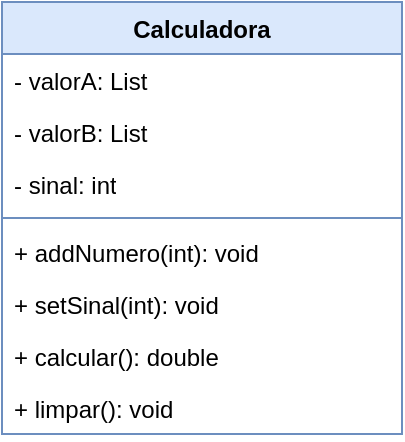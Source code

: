 <mxfile version="21.1.2" type="device">
  <diagram name="Página-1" id="lkhQUXJVHBij63CXlX-1">
    <mxGraphModel dx="880" dy="532" grid="1" gridSize="10" guides="1" tooltips="1" connect="1" arrows="1" fold="1" page="1" pageScale="1" pageWidth="827" pageHeight="1169" math="0" shadow="0">
      <root>
        <mxCell id="0" />
        <mxCell id="1" parent="0" />
        <mxCell id="5d0nKfawXdj08Uk5JDwo-1" value="Calculadora" style="swimlane;fontStyle=1;align=center;verticalAlign=top;childLayout=stackLayout;horizontal=1;startSize=26;horizontalStack=0;resizeParent=1;resizeParentMax=0;resizeLast=0;collapsible=1;marginBottom=0;whiteSpace=wrap;html=1;fillColor=#dae8fc;strokeColor=#6c8ebf;" parent="1" vertex="1">
          <mxGeometry x="160" y="80" width="200" height="216" as="geometry" />
        </mxCell>
        <mxCell id="5d0nKfawXdj08Uk5JDwo-2" value="- valorA: List" style="text;strokeColor=none;fillColor=none;align=left;verticalAlign=top;spacingLeft=4;spacingRight=4;overflow=hidden;rotatable=0;points=[[0,0.5],[1,0.5]];portConstraint=eastwest;whiteSpace=wrap;html=1;" parent="5d0nKfawXdj08Uk5JDwo-1" vertex="1">
          <mxGeometry y="26" width="200" height="26" as="geometry" />
        </mxCell>
        <mxCell id="5d0nKfawXdj08Uk5JDwo-5" value="- valorB: List" style="text;strokeColor=none;fillColor=none;align=left;verticalAlign=top;spacingLeft=4;spacingRight=4;overflow=hidden;rotatable=0;points=[[0,0.5],[1,0.5]];portConstraint=eastwest;whiteSpace=wrap;html=1;" parent="5d0nKfawXdj08Uk5JDwo-1" vertex="1">
          <mxGeometry y="52" width="200" height="26" as="geometry" />
        </mxCell>
        <mxCell id="5d0nKfawXdj08Uk5JDwo-6" value="- sinal: int" style="text;strokeColor=none;fillColor=none;align=left;verticalAlign=top;spacingLeft=4;spacingRight=4;overflow=hidden;rotatable=0;points=[[0,0.5],[1,0.5]];portConstraint=eastwest;whiteSpace=wrap;html=1;" parent="5d0nKfawXdj08Uk5JDwo-1" vertex="1">
          <mxGeometry y="78" width="200" height="26" as="geometry" />
        </mxCell>
        <mxCell id="5d0nKfawXdj08Uk5JDwo-3" value="" style="line;strokeWidth=1;fillColor=none;align=left;verticalAlign=middle;spacingTop=-1;spacingLeft=3;spacingRight=3;rotatable=0;labelPosition=right;points=[];portConstraint=eastwest;strokeColor=inherit;" parent="5d0nKfawXdj08Uk5JDwo-1" vertex="1">
          <mxGeometry y="104" width="200" height="8" as="geometry" />
        </mxCell>
        <mxCell id="5d0nKfawXdj08Uk5JDwo-4" value="+ addNumero(int): void" style="text;strokeColor=none;fillColor=none;align=left;verticalAlign=top;spacingLeft=4;spacingRight=4;overflow=hidden;rotatable=0;points=[[0,0.5],[1,0.5]];portConstraint=eastwest;whiteSpace=wrap;html=1;" parent="5d0nKfawXdj08Uk5JDwo-1" vertex="1">
          <mxGeometry y="112" width="200" height="26" as="geometry" />
        </mxCell>
        <mxCell id="5d0nKfawXdj08Uk5JDwo-7" value="+ setSinal(int): void" style="text;strokeColor=none;fillColor=none;align=left;verticalAlign=top;spacingLeft=4;spacingRight=4;overflow=hidden;rotatable=0;points=[[0,0.5],[1,0.5]];portConstraint=eastwest;whiteSpace=wrap;html=1;" parent="5d0nKfawXdj08Uk5JDwo-1" vertex="1">
          <mxGeometry y="138" width="200" height="26" as="geometry" />
        </mxCell>
        <mxCell id="5d0nKfawXdj08Uk5JDwo-8" value="+ calcular(): double" style="text;strokeColor=none;fillColor=none;align=left;verticalAlign=top;spacingLeft=4;spacingRight=4;overflow=hidden;rotatable=0;points=[[0,0.5],[1,0.5]];portConstraint=eastwest;whiteSpace=wrap;html=1;" parent="5d0nKfawXdj08Uk5JDwo-1" vertex="1">
          <mxGeometry y="164" width="200" height="26" as="geometry" />
        </mxCell>
        <mxCell id="5d0nKfawXdj08Uk5JDwo-9" value="+ limpar(): void" style="text;strokeColor=none;fillColor=none;align=left;verticalAlign=top;spacingLeft=4;spacingRight=4;overflow=hidden;rotatable=0;points=[[0,0.5],[1,0.5]];portConstraint=eastwest;whiteSpace=wrap;html=1;" parent="5d0nKfawXdj08Uk5JDwo-1" vertex="1">
          <mxGeometry y="190" width="200" height="26" as="geometry" />
        </mxCell>
      </root>
    </mxGraphModel>
  </diagram>
</mxfile>
